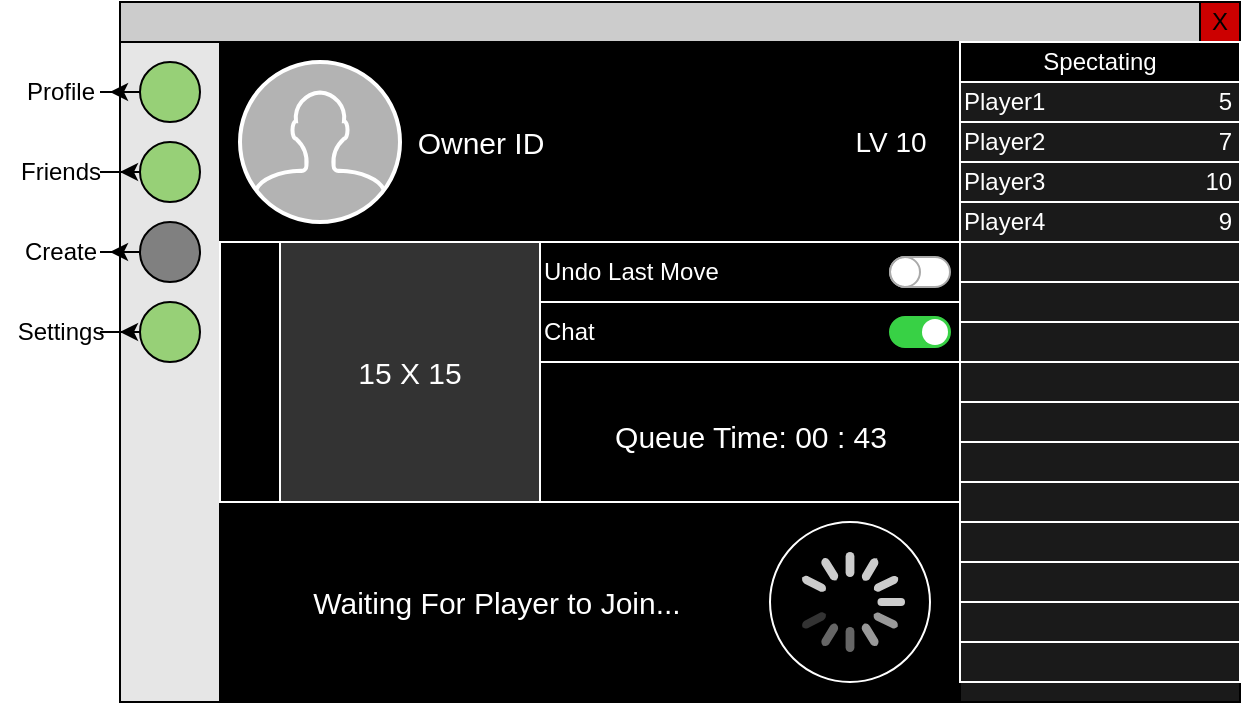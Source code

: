 <mxfile version="12.2.4" pages="1"><diagram id="L9LEQEi7bc16AuZbs_2f" name="Page-1"><mxGraphModel dx="872" dy="593" grid="0" gridSize="10" guides="1" tooltips="1" connect="1" arrows="1" fold="1" page="1" pageScale="1" pageWidth="850" pageHeight="1100" math="0" shadow="0"><root><mxCell id="0"/><mxCell id="1" parent="0"/><mxCell id="10" value="" style="rounded=0;whiteSpace=wrap;html=1;fillColor=#FFFFFF;" parent="1" vertex="1"><mxGeometry x="100" y="110" width="560" height="350" as="geometry"/></mxCell><mxCell id="11" value="" style="endArrow=none;html=1;entryX=1;entryY=0.057;entryDx=0;entryDy=0;entryPerimeter=0;" parent="1" target="10" edge="1"><mxGeometry width="50" height="50" relative="1" as="geometry"><mxPoint x="100" y="130" as="sourcePoint"/><mxPoint x="200" y="130" as="targetPoint"/></mxGeometry></mxCell><mxCell id="15" value="X" style="whiteSpace=wrap;html=1;aspect=fixed;fillColor=#CC0000;" parent="1" vertex="1"><mxGeometry x="640" y="110" width="20" height="20" as="geometry"/></mxCell><mxCell id="16" value="" style="rounded=0;whiteSpace=wrap;html=1;fillColor=#CCCCCC;" parent="1" vertex="1"><mxGeometry x="100" y="110" width="540" height="20" as="geometry"/></mxCell><mxCell id="17" value="" style="rounded=0;whiteSpace=wrap;html=1;fillColor=#E6E6E6;" parent="1" vertex="1"><mxGeometry x="100" y="130" width="50" height="330" as="geometry"/></mxCell><mxCell id="28" style="edgeStyle=orthogonalEdgeStyle;rounded=0;orthogonalLoop=1;jettySize=auto;html=1;exitX=0;exitY=0.5;exitDx=0;exitDy=0;" parent="1" source="18" target="22" edge="1"><mxGeometry relative="1" as="geometry"/></mxCell><mxCell id="18" value="" style="ellipse;whiteSpace=wrap;html=1;aspect=fixed;fillColor=#97D077;" parent="1" vertex="1"><mxGeometry x="110" y="140" width="30" height="30" as="geometry"/></mxCell><mxCell id="29" style="edgeStyle=orthogonalEdgeStyle;rounded=0;orthogonalLoop=1;jettySize=auto;html=1;exitX=0;exitY=0.5;exitDx=0;exitDy=0;" parent="1" source="19" target="23" edge="1"><mxGeometry relative="1" as="geometry"/></mxCell><mxCell id="19" value="" style="ellipse;whiteSpace=wrap;html=1;aspect=fixed;fillColor=#97D077;" parent="1" vertex="1"><mxGeometry x="110" y="180" width="30" height="30" as="geometry"/></mxCell><mxCell id="30" style="edgeStyle=orthogonalEdgeStyle;rounded=0;orthogonalLoop=1;jettySize=auto;html=1;exitX=0;exitY=0.5;exitDx=0;exitDy=0;" parent="1" source="20" target="24" edge="1"><mxGeometry relative="1" as="geometry"/></mxCell><mxCell id="20" value="" style="ellipse;whiteSpace=wrap;html=1;aspect=fixed;fillColor=#808080;" parent="1" vertex="1"><mxGeometry x="110" y="220" width="30" height="30" as="geometry"/></mxCell><mxCell id="31" style="edgeStyle=orthogonalEdgeStyle;rounded=0;orthogonalLoop=1;jettySize=auto;html=1;exitX=0;exitY=0.5;exitDx=0;exitDy=0;" parent="1" source="21" target="25" edge="1"><mxGeometry relative="1" as="geometry"/></mxCell><mxCell id="21" value="" style="ellipse;whiteSpace=wrap;html=1;aspect=fixed;fillColor=#97D077;" parent="1" vertex="1"><mxGeometry x="110" y="260" width="30" height="30" as="geometry"/></mxCell><mxCell id="22" value="Profile" style="text;html=1;resizable=0;autosize=1;align=center;verticalAlign=middle;points=[];fillColor=none;strokeColor=none;rounded=0;" parent="1" vertex="1"><mxGeometry x="45" y="145" width="50" height="20" as="geometry"/></mxCell><mxCell id="23" value="Friends" style="text;html=1;resizable=0;autosize=1;align=center;verticalAlign=middle;points=[];fillColor=none;strokeColor=none;rounded=0;" parent="1" vertex="1"><mxGeometry x="40" y="185" width="60" height="20" as="geometry"/></mxCell><mxCell id="24" value="Create&lt;span style=&quot;color: rgba(0 , 0 , 0 , 0) ; font-family: monospace ; font-size: 0px&quot;&gt;%3CmxGraphModel%3E%3Croot%3E%3CmxCell%20id%3D%220%22%2F%3E%3CmxCell%20id%3D%221%22%20parent%3D%220%22%2F%3E%3CmxCell%20id%3D%222%22%20value%3D%22Profile%22%20style%3D%22text%3Bhtml%3D1%3Bresizable%3D0%3Bautosize%3D1%3Balign%3Dcenter%3BverticalAlign%3Dmiddle%3Bpoints%3D%5B%5D%3BfillColor%3Dnone%3BstrokeColor%3Dnone%3Brounded%3D0%3B%22%20vertex%3D%221%22%20parent%3D%221%22%3E%3CmxGeometry%20x%3D%2245%22%20y%3D%22145%22%20width%3D%2250%22%20height%3D%2220%22%20as%3D%22geometry%22%2F%3E%3C%2FmxCell%3E%3C%2Froot%3E%3C%2FmxGraphModel%3E&lt;/span&gt;" style="text;html=1;resizable=0;autosize=1;align=center;verticalAlign=middle;points=[];fillColor=none;strokeColor=none;rounded=0;" parent="1" vertex="1"><mxGeometry x="45" y="225" width="50" height="20" as="geometry"/></mxCell><mxCell id="25" value="Settings" style="text;html=1;resizable=0;autosize=1;align=center;verticalAlign=middle;points=[];fillColor=none;strokeColor=none;rounded=0;" parent="1" vertex="1"><mxGeometry x="40" y="265" width="60" height="20" as="geometry"/></mxCell><mxCell id="32" value="" style="rounded=0;whiteSpace=wrap;html=1;fillColor=#1A1A1A;" parent="1" vertex="1"><mxGeometry x="150" y="130" width="510" height="330" as="geometry"/></mxCell><mxCell id="34" value="" style="rounded=0;whiteSpace=wrap;html=1;fillColor=#000000;" parent="1" vertex="1"><mxGeometry x="150" y="130" width="370" height="330" as="geometry"/></mxCell><mxCell id="35" value="&lt;font color=&quot;#ffffff&quot;&gt;Spectating&lt;/font&gt;" style="rounded=0;whiteSpace=wrap;html=1;fillColor=#000000;strokeColor=#FFFFFF;" parent="1" vertex="1"><mxGeometry x="520" y="130" width="140" height="20" as="geometry"/></mxCell><mxCell id="38" value="&lt;font color=&quot;#ffffff&quot;&gt;Player1&amp;nbsp; &amp;nbsp; &amp;nbsp; &amp;nbsp; &amp;nbsp; &amp;nbsp; &amp;nbsp; &amp;nbsp; &amp;nbsp; &amp;nbsp; &amp;nbsp; &amp;nbsp; &amp;nbsp; 5&lt;/font&gt;" style="rounded=0;whiteSpace=wrap;html=1;fillColor=#1A1A1A;strokeColor=#FFFFFF;align=left;" parent="1" vertex="1"><mxGeometry x="520" y="150" width="140" height="20" as="geometry"/></mxCell><mxCell id="39" value="&lt;font color=&quot;#ffffff&quot;&gt;&lt;span style=&quot;background-color: rgb(26 , 26 , 26)&quot;&gt;Player2&amp;nbsp; &amp;nbsp; &amp;nbsp; &amp;nbsp; &amp;nbsp; &amp;nbsp; &amp;nbsp; &amp;nbsp; &amp;nbsp; &amp;nbsp; &amp;nbsp; &amp;nbsp; &amp;nbsp; 7&lt;/span&gt;&lt;/font&gt;" style="rounded=0;whiteSpace=wrap;html=1;fillColor=#1A1A1A;strokeColor=#FFFFFF;align=left;" parent="1" vertex="1"><mxGeometry x="520" y="170" width="140" height="20" as="geometry"/></mxCell><mxCell id="40" value="&lt;font color=&quot;#ffffff&quot;&gt;Player3&amp;nbsp; &amp;nbsp; &amp;nbsp; &amp;nbsp; &amp;nbsp; &amp;nbsp; &amp;nbsp; &amp;nbsp; &amp;nbsp; &amp;nbsp; &amp;nbsp; &amp;nbsp; 10&lt;/font&gt;" style="rounded=0;whiteSpace=wrap;html=1;fillColor=#1A1A1A;strokeColor=#FFFFFF;align=left;" parent="1" vertex="1"><mxGeometry x="520" y="190" width="140" height="20" as="geometry"/></mxCell><mxCell id="41" value="&lt;font color=&quot;#ffffff&quot;&gt;Player4&amp;nbsp; &amp;nbsp; &amp;nbsp; &amp;nbsp; &amp;nbsp; &amp;nbsp; &amp;nbsp; &amp;nbsp; &amp;nbsp; &amp;nbsp; &amp;nbsp; &amp;nbsp; &amp;nbsp; 9&lt;/font&gt;" style="rounded=0;whiteSpace=wrap;html=1;fillColor=#1A1A1A;strokeColor=#FFFFFF;align=left;" parent="1" vertex="1"><mxGeometry x="520" y="210" width="140" height="20" as="geometry"/></mxCell><mxCell id="42" value="" style="rounded=0;whiteSpace=wrap;html=1;fillColor=#1A1A1A;strokeColor=#FFFFFF;" parent="1" vertex="1"><mxGeometry x="520" y="230" width="140" height="20" as="geometry"/></mxCell><mxCell id="43" value="" style="rounded=0;whiteSpace=wrap;html=1;fillColor=#1A1A1A;strokeColor=#FFFFFF;" parent="1" vertex="1"><mxGeometry x="520" y="250" width="140" height="20" as="geometry"/></mxCell><mxCell id="44" value="" style="rounded=0;whiteSpace=wrap;html=1;fillColor=#1A1A1A;strokeColor=#FFFFFF;" parent="1" vertex="1"><mxGeometry x="520" y="270" width="140" height="20" as="geometry"/></mxCell><mxCell id="45" value="" style="rounded=0;whiteSpace=wrap;html=1;fillColor=#1A1A1A;strokeColor=#FFFFFF;" parent="1" vertex="1"><mxGeometry x="520" y="290" width="140" height="20" as="geometry"/></mxCell><mxCell id="46" value="" style="rounded=0;whiteSpace=wrap;html=1;fillColor=#1A1A1A;strokeColor=#FFFFFF;" parent="1" vertex="1"><mxGeometry x="520" y="310" width="140" height="20" as="geometry"/></mxCell><mxCell id="47" value="" style="rounded=0;whiteSpace=wrap;html=1;fillColor=#1A1A1A;strokeColor=#FFFFFF;" parent="1" vertex="1"><mxGeometry x="520" y="330" width="140" height="20" as="geometry"/></mxCell><mxCell id="48" value="" style="rounded=0;whiteSpace=wrap;html=1;fillColor=#1A1A1A;strokeColor=#FFFFFF;" parent="1" vertex="1"><mxGeometry x="520" y="350" width="140" height="20" as="geometry"/></mxCell><mxCell id="49" value="" style="rounded=0;whiteSpace=wrap;html=1;fillColor=#1A1A1A;strokeColor=#FFFFFF;" parent="1" vertex="1"><mxGeometry x="520" y="370" width="140" height="20" as="geometry"/></mxCell><mxCell id="50" value="" style="rounded=0;whiteSpace=wrap;html=1;fillColor=#1A1A1A;strokeColor=#FFFFFF;" parent="1" vertex="1"><mxGeometry x="520" y="390" width="140" height="20" as="geometry"/></mxCell><mxCell id="51" value="" style="rounded=0;whiteSpace=wrap;html=1;fillColor=#1A1A1A;strokeColor=#FFFFFF;" parent="1" vertex="1"><mxGeometry x="520" y="410" width="140" height="20" as="geometry"/></mxCell><mxCell id="52" value="" style="rounded=0;whiteSpace=wrap;html=1;fillColor=#1A1A1A;strokeColor=#FFFFFF;" parent="1" vertex="1"><mxGeometry x="520" y="430" width="140" height="20" as="geometry"/></mxCell><mxCell id="56" value="" style="html=1;verticalLabelPosition=bottom;align=center;labelBackgroundColor=#ffffff;verticalAlign=top;strokeWidth=2;strokeColor=#FFFFFF;shadow=0;dashed=0;shape=mxgraph.ios7.icons.user;fillColor=#B3B3B3;" parent="1" vertex="1"><mxGeometry x="160" y="140" width="80" height="80" as="geometry"/></mxCell><mxCell id="57" value="&lt;font color=&quot;#ffffff&quot; style=&quot;font-size: 15px&quot;&gt;Owner ID&lt;/font&gt;" style="text;html=1;resizable=0;autosize=1;align=center;verticalAlign=middle;points=[];fillColor=none;strokeColor=none;rounded=0;" parent="1" vertex="1"><mxGeometry x="240" y="170" width="80" height="20" as="geometry"/></mxCell><mxCell id="58" value="&lt;font color=&quot;#ffffff&quot; style=&quot;font-size: 14px&quot;&gt;LV 10&lt;/font&gt;" style="text;html=1;resizable=0;autosize=1;align=center;verticalAlign=middle;points=[];fillColor=none;strokeColor=none;rounded=0;" parent="1" vertex="1"><mxGeometry x="460" y="170" width="50" height="20" as="geometry"/></mxCell><mxCell id="59" value="" style="rounded=0;whiteSpace=wrap;html=1;strokeColor=#FFFFFF;fillColor=#000000;" parent="1" vertex="1"><mxGeometry x="150" y="230" width="370" height="130" as="geometry"/></mxCell><mxCell id="61" value="&lt;font color=&quot;#ffffff&quot; style=&quot;font-size: 15px&quot;&gt;Waiting For Player to Join...&lt;/font&gt;" style="text;html=1;resizable=0;autosize=1;align=center;verticalAlign=middle;points=[];fillColor=none;strokeColor=none;rounded=0;" parent="1" vertex="1"><mxGeometry x="187.5" y="400" width="200" height="20" as="geometry"/></mxCell><mxCell id="63" value="&lt;font color=&quot;#ffffff&quot;&gt;&lt;span style=&quot;font-size: 15px&quot;&gt;Queue Time: 00 : 43&lt;/span&gt;&lt;/font&gt;" style="text;html=1;resizable=0;autosize=1;align=center;verticalAlign=middle;points=[];fillColor=none;strokeColor=none;rounded=0;" parent="1" vertex="1"><mxGeometry x="340" y="316.5" width="150" height="20" as="geometry"/></mxCell><mxCell id="64" value="&lt;font style=&quot;font-size: 15px&quot; color=&quot;#ffffff&quot;&gt;15 X 15&lt;/font&gt;" style="whiteSpace=wrap;html=1;aspect=fixed;strokeColor=#FFFFFF;fillColor=#333333;" parent="1" vertex="1"><mxGeometry x="180" y="230" width="130" height="130" as="geometry"/></mxCell><mxCell id="68" value="" style="ellipse;whiteSpace=wrap;html=1;aspect=fixed;strokeColor=#FFFFFF;fillColor=#000000;" parent="1" vertex="1"><mxGeometry x="425" y="370" width="80" height="80" as="geometry"/></mxCell><mxCell id="69" value="" style="html=1;verticalLabelPosition=bottom;labelBackgroundColor=#ffffff;verticalAlign=top;shadow=0;dashed=0;strokeWidth=2;shape=mxgraph.ios7.misc.loading_circle;fillColor=#000000;" parent="1" vertex="1"><mxGeometry x="437.5" y="385" width="55" height="50" as="geometry"/></mxCell><mxCell id="74" value="&lt;font color=&quot;#ffffff&quot;&gt;Undo Last Move&lt;/font&gt;" style="rounded=0;whiteSpace=wrap;html=1;strokeColor=#FFFFFF;fillColor=#000000;align=left;" parent="1" vertex="1"><mxGeometry x="310" y="230" width="210" height="30" as="geometry"/></mxCell><mxCell id="75" value="&lt;font color=&quot;#ffffff&quot;&gt;Chat&lt;/font&gt;" style="rounded=0;whiteSpace=wrap;html=1;strokeColor=#FFFFFF;fillColor=#000000;align=left;" parent="1" vertex="1"><mxGeometry x="310" y="260" width="210" height="30" as="geometry"/></mxCell><mxCell id="76" value="" style="html=1;verticalLabelPosition=bottom;labelBackgroundColor=#ffffff;verticalAlign=top;shadow=0;dashed=0;strokeWidth=1;shape=mxgraph.ios7ui.onOffButton;buttonState=off;strokeColor=#38D145;strokeColor2=#aaaaaa;fillColor=#38D145;fillColor2=#ffffff;" parent="1" vertex="1"><mxGeometry x="485" y="237.5" width="23" height="15" as="geometry"/></mxCell><mxCell id="78" value="" style="html=1;verticalLabelPosition=bottom;labelBackgroundColor=#ffffff;verticalAlign=top;shadow=0;dashed=0;strokeWidth=1;shape=mxgraph.ios7ui.onOffButton;buttonState=on;strokeColor=#38D145;strokeColor2=#aaaaaa;fillColor=#38D145;fillColor2=#ffffff;" parent="1" vertex="1"><mxGeometry x="485" y="267.5" width="23" height="15" as="geometry"/></mxCell></root></mxGraphModel></diagram></mxfile>